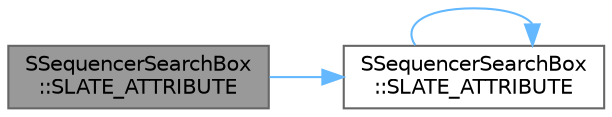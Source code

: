 digraph "SSequencerSearchBox::SLATE_ATTRIBUTE"
{
 // INTERACTIVE_SVG=YES
 // LATEX_PDF_SIZE
  bgcolor="transparent";
  edge [fontname=Helvetica,fontsize=10,labelfontname=Helvetica,labelfontsize=10];
  node [fontname=Helvetica,fontsize=10,shape=box,height=0.2,width=0.4];
  rankdir="LR";
  Node1 [id="Node000001",label="SSequencerSearchBox\l::SLATE_ATTRIBUTE",height=0.2,width=0.4,color="gray40", fillcolor="grey60", style="filled", fontcolor="black",tooltip="Whether the SearchBox should delay notifying listeners of text changed events until the user is done ..."];
  Node1 -> Node2 [id="edge1_Node000001_Node000002",color="steelblue1",style="solid",tooltip=" "];
  Node2 [id="Node000002",label="SSequencerSearchBox\l::SLATE_ATTRIBUTE",height=0.2,width=0.4,color="grey40", fillcolor="white", style="filled",URL="$d0/d25/classSSequencerSearchBox.html#a7c11dfea8d76f0e4870f9f85b7650e40",tooltip="Hint text to display for the search text when there is no value."];
  Node2 -> Node2 [id="edge2_Node000002_Node000002",color="steelblue1",style="solid",tooltip=" "];
}
